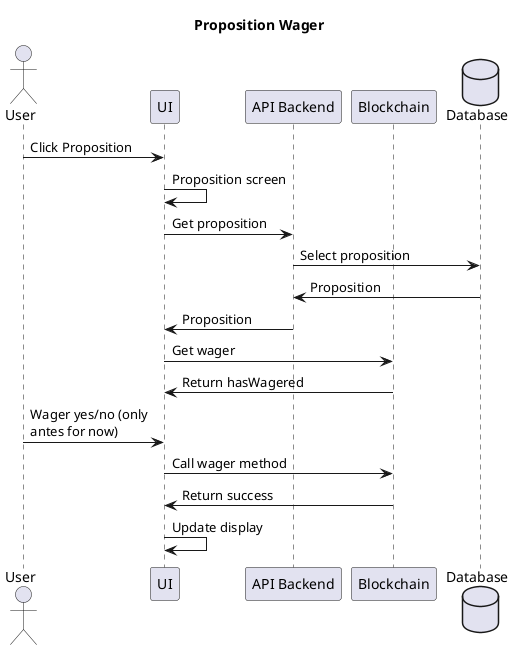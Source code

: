 @startuml Bet on Proposition

title Proposition Wager

actor User as user
participant UI as ui
participant "API Backend" as api
participant Blockchain as bc
database Database as db

user -> ui : Click Proposition
ui -> ui : Proposition screen
ui -> api : Get proposition
api -> db : Select proposition
db -> api : Proposition
api -> ui : Proposition
ui -> bc : Get wager 
bc -> ui : Return hasWagered
user -> ui : Wager yes/no (only\nantes for now)
ui -> bc : Call wager method
bc -> ui : Return success
ui -> ui : Update display

@enduml